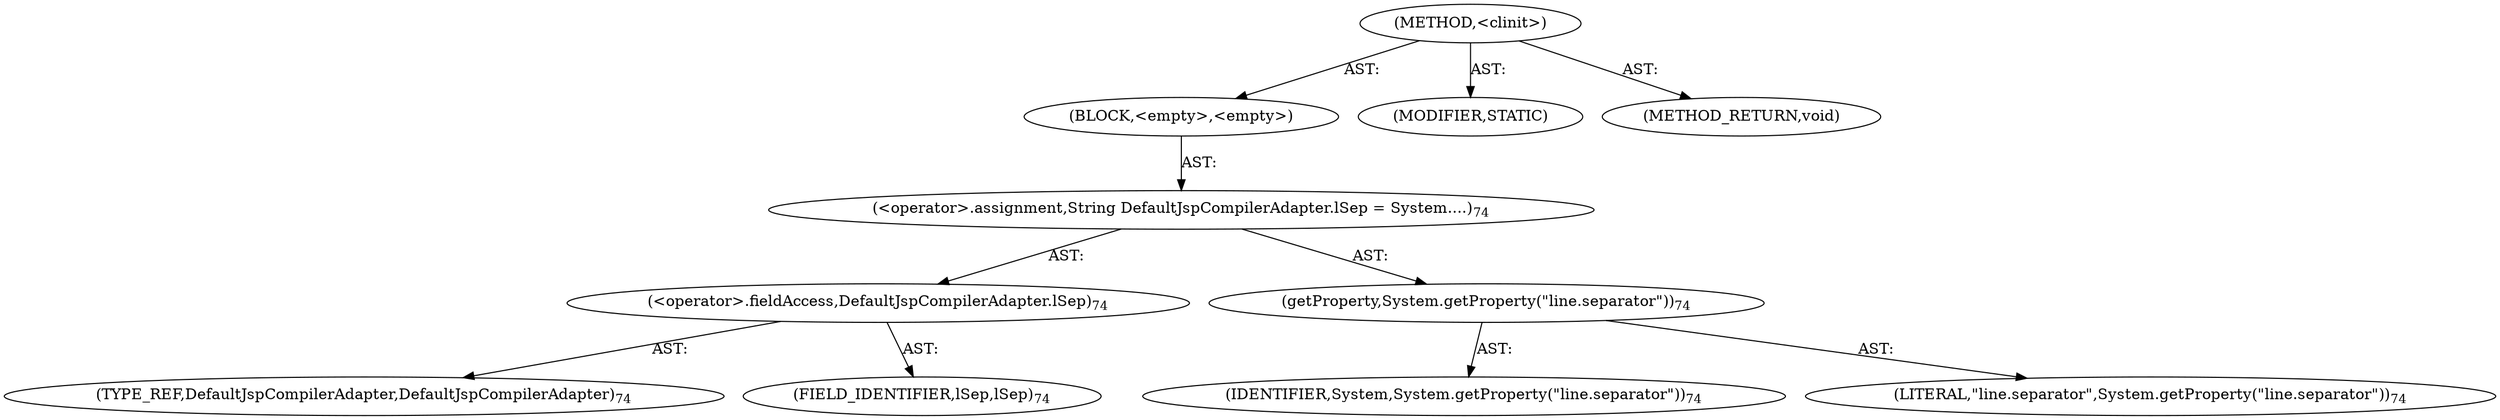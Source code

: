digraph "&lt;clinit&gt;" {  
"111669149705" [label = <(METHOD,&lt;clinit&gt;)> ]
"25769803790" [label = <(BLOCK,&lt;empty&gt;,&lt;empty&gt;)> ]
"30064771121" [label = <(&lt;operator&gt;.assignment,String DefaultJspCompilerAdapter.lSep = System....)<SUB>74</SUB>> ]
"30064771122" [label = <(&lt;operator&gt;.fieldAccess,DefaultJspCompilerAdapter.lSep)<SUB>74</SUB>> ]
"180388626435" [label = <(TYPE_REF,DefaultJspCompilerAdapter,DefaultJspCompilerAdapter)<SUB>74</SUB>> ]
"55834574854" [label = <(FIELD_IDENTIFIER,lSep,lSep)<SUB>74</SUB>> ]
"30064771123" [label = <(getProperty,System.getProperty(&quot;line.separator&quot;))<SUB>74</SUB>> ]
"68719476775" [label = <(IDENTIFIER,System,System.getProperty(&quot;line.separator&quot;))<SUB>74</SUB>> ]
"90194313227" [label = <(LITERAL,&quot;line.separator&quot;,System.getProperty(&quot;line.separator&quot;))<SUB>74</SUB>> ]
"133143986197" [label = <(MODIFIER,STATIC)> ]
"128849018889" [label = <(METHOD_RETURN,void)> ]
  "111669149705" -> "25769803790"  [ label = "AST: "] 
  "111669149705" -> "133143986197"  [ label = "AST: "] 
  "111669149705" -> "128849018889"  [ label = "AST: "] 
  "25769803790" -> "30064771121"  [ label = "AST: "] 
  "30064771121" -> "30064771122"  [ label = "AST: "] 
  "30064771121" -> "30064771123"  [ label = "AST: "] 
  "30064771122" -> "180388626435"  [ label = "AST: "] 
  "30064771122" -> "55834574854"  [ label = "AST: "] 
  "30064771123" -> "68719476775"  [ label = "AST: "] 
  "30064771123" -> "90194313227"  [ label = "AST: "] 
}
